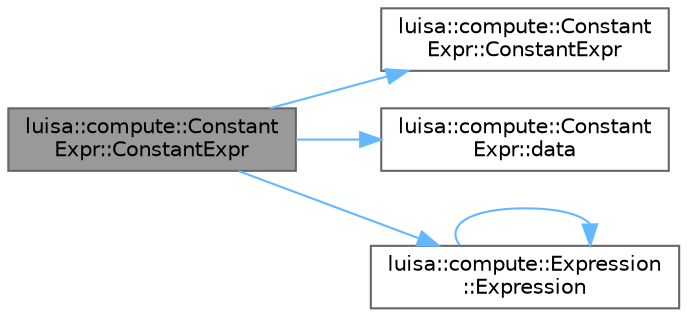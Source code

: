 digraph "luisa::compute::ConstantExpr::ConstantExpr"
{
 // LATEX_PDF_SIZE
  bgcolor="transparent";
  edge [fontname=Helvetica,fontsize=10,labelfontname=Helvetica,labelfontsize=10];
  node [fontname=Helvetica,fontsize=10,shape=box,height=0.2,width=0.4];
  rankdir="LR";
  Node1 [id="Node000001",label="luisa::compute::Constant\lExpr::ConstantExpr",height=0.2,width=0.4,color="gray40", fillcolor="grey60", style="filled", fontcolor="black",tooltip="Construct a new ConstantExpr object"];
  Node1 -> Node2 [id="edge1_Node000001_Node000002",color="steelblue1",style="solid",tooltip=" "];
  Node2 [id="Node000002",label="luisa::compute::Constant\lExpr::ConstantExpr",height=0.2,width=0.4,color="grey40", fillcolor="white", style="filled",URL="$classluisa_1_1compute_1_1_constant_expr.html#ac5cd1a50ceef5e51777daa43b0ef5d41",tooltip=" "];
  Node1 -> Node3 [id="edge2_Node000001_Node000003",color="steelblue1",style="solid",tooltip=" "];
  Node3 [id="Node000003",label="luisa::compute::Constant\lExpr::data",height=0.2,width=0.4,color="grey40", fillcolor="white", style="filled",URL="$classluisa_1_1compute_1_1_constant_expr.html#ada1b6441e9864a315e4a81c0191a7626",tooltip=" "];
  Node1 -> Node4 [id="edge3_Node000001_Node000004",color="steelblue1",style="solid",tooltip=" "];
  Node4 [id="Node000004",label="luisa::compute::Expression\l::Expression",height=0.2,width=0.4,color="grey40", fillcolor="white", style="filled",URL="$classluisa_1_1compute_1_1_expression.html#a4a625ab402e22dba0e9178089c0e3e2b",tooltip=" "];
  Node4 -> Node4 [id="edge4_Node000004_Node000004",color="steelblue1",style="solid",tooltip=" "];
}
